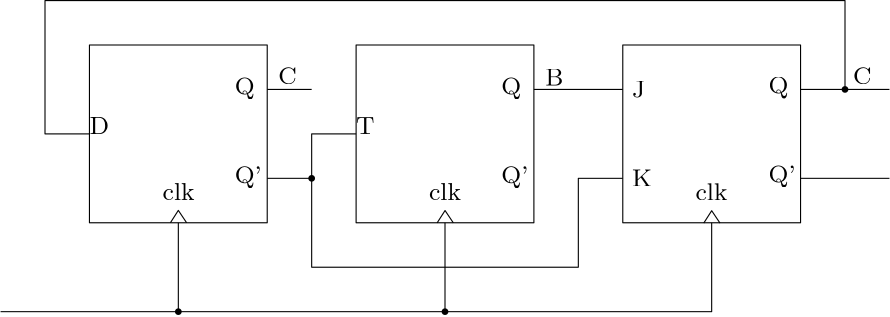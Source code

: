 <?xml version="1.0"?>
<!DOCTYPE ipe SYSTEM "ipe.dtd">
<ipe version="70218" creator="Ipe 7.2.28">
<info created="D:20241115203601" modified="D:20241118133637"/>
<ipestyle name="basic">
<symbol name="arrow/arc(spx)">
<path stroke="sym-stroke" fill="sym-stroke" pen="sym-pen">
0 0 m
-1 0.333 l
-1 -0.333 l
h
</path>
</symbol>
<symbol name="arrow/farc(spx)">
<path stroke="sym-stroke" fill="white" pen="sym-pen">
0 0 m
-1 0.333 l
-1 -0.333 l
h
</path>
</symbol>
<symbol name="arrow/ptarc(spx)">
<path stroke="sym-stroke" fill="sym-stroke" pen="sym-pen">
0 0 m
-1 0.333 l
-0.8 0 l
-1 -0.333 l
h
</path>
</symbol>
<symbol name="arrow/fptarc(spx)">
<path stroke="sym-stroke" fill="white" pen="sym-pen">
0 0 m
-1 0.333 l
-0.8 0 l
-1 -0.333 l
h
</path>
</symbol>
<symbol name="mark/circle(sx)" transformations="translations">
<path fill="sym-stroke">
0.6 0 0 0.6 0 0 e
0.4 0 0 0.4 0 0 e
</path>
</symbol>
<symbol name="mark/disk(sx)" transformations="translations">
<path fill="sym-stroke">
0.6 0 0 0.6 0 0 e
</path>
</symbol>
<symbol name="mark/fdisk(sfx)" transformations="translations">
<group>
<path fill="sym-fill">
0.5 0 0 0.5 0 0 e
</path>
<path fill="sym-stroke" fillrule="eofill">
0.6 0 0 0.6 0 0 e
0.4 0 0 0.4 0 0 e
</path>
</group>
</symbol>
<symbol name="mark/box(sx)" transformations="translations">
<path fill="sym-stroke" fillrule="eofill">
-0.6 -0.6 m
0.6 -0.6 l
0.6 0.6 l
-0.6 0.6 l
h
-0.4 -0.4 m
0.4 -0.4 l
0.4 0.4 l
-0.4 0.4 l
h
</path>
</symbol>
<symbol name="mark/square(sx)" transformations="translations">
<path fill="sym-stroke">
-0.6 -0.6 m
0.6 -0.6 l
0.6 0.6 l
-0.6 0.6 l
h
</path>
</symbol>
<symbol name="mark/fsquare(sfx)" transformations="translations">
<group>
<path fill="sym-fill">
-0.5 -0.5 m
0.5 -0.5 l
0.5 0.5 l
-0.5 0.5 l
h
</path>
<path fill="sym-stroke" fillrule="eofill">
-0.6 -0.6 m
0.6 -0.6 l
0.6 0.6 l
-0.6 0.6 l
h
-0.4 -0.4 m
0.4 -0.4 l
0.4 0.4 l
-0.4 0.4 l
h
</path>
</group>
</symbol>
<symbol name="mark/cross(sx)" transformations="translations">
<group>
<path fill="sym-stroke">
-0.43 -0.57 m
0.57 0.43 l
0.43 0.57 l
-0.57 -0.43 l
h
</path>
<path fill="sym-stroke">
-0.43 0.57 m
0.57 -0.43 l
0.43 -0.57 l
-0.57 0.43 l
h
</path>
</group>
</symbol>
<symbol name="arrow/fnormal(spx)">
<path stroke="sym-stroke" fill="white" pen="sym-pen">
0 0 m
-1 0.333 l
-1 -0.333 l
h
</path>
</symbol>
<symbol name="arrow/pointed(spx)">
<path stroke="sym-stroke" fill="sym-stroke" pen="sym-pen">
0 0 m
-1 0.333 l
-0.8 0 l
-1 -0.333 l
h
</path>
</symbol>
<symbol name="arrow/fpointed(spx)">
<path stroke="sym-stroke" fill="white" pen="sym-pen">
0 0 m
-1 0.333 l
-0.8 0 l
-1 -0.333 l
h
</path>
</symbol>
<symbol name="arrow/linear(spx)">
<path stroke="sym-stroke" pen="sym-pen">
-1 0.333 m
0 0 l
-1 -0.333 l
</path>
</symbol>
<symbol name="arrow/fdouble(spx)">
<path stroke="sym-stroke" fill="white" pen="sym-pen">
0 0 m
-1 0.333 l
-1 -0.333 l
h
-1 0 m
-2 0.333 l
-2 -0.333 l
h
</path>
</symbol>
<symbol name="arrow/double(spx)">
<path stroke="sym-stroke" fill="sym-stroke" pen="sym-pen">
0 0 m
-1 0.333 l
-1 -0.333 l
h
-1 0 m
-2 0.333 l
-2 -0.333 l
h
</path>
</symbol>
<symbol name="arrow/mid-normal(spx)">
<path stroke="sym-stroke" fill="sym-stroke" pen="sym-pen">
0.5 0 m
-0.5 0.333 l
-0.5 -0.333 l
h
</path>
</symbol>
<symbol name="arrow/mid-fnormal(spx)">
<path stroke="sym-stroke" fill="white" pen="sym-pen">
0.5 0 m
-0.5 0.333 l
-0.5 -0.333 l
h
</path>
</symbol>
<symbol name="arrow/mid-pointed(spx)">
<path stroke="sym-stroke" fill="sym-stroke" pen="sym-pen">
0.5 0 m
-0.5 0.333 l
-0.3 0 l
-0.5 -0.333 l
h
</path>
</symbol>
<symbol name="arrow/mid-fpointed(spx)">
<path stroke="sym-stroke" fill="white" pen="sym-pen">
0.5 0 m
-0.5 0.333 l
-0.3 0 l
-0.5 -0.333 l
h
</path>
</symbol>
<symbol name="arrow/mid-double(spx)">
<path stroke="sym-stroke" fill="sym-stroke" pen="sym-pen">
1 0 m
0 0.333 l
0 -0.333 l
h
0 0 m
-1 0.333 l
-1 -0.333 l
h
</path>
</symbol>
<symbol name="arrow/mid-fdouble(spx)">
<path stroke="sym-stroke" fill="white" pen="sym-pen">
1 0 m
0 0.333 l
0 -0.333 l
h
0 0 m
-1 0.333 l
-1 -0.333 l
h
</path>
</symbol>
<anglesize name="22.5 deg" value="22.5"/>
<anglesize name="30 deg" value="30"/>
<anglesize name="45 deg" value="45"/>
<anglesize name="60 deg" value="60"/>
<anglesize name="90 deg" value="90"/>
<arrowsize name="large" value="10"/>
<arrowsize name="small" value="5"/>
<arrowsize name="tiny" value="3"/>
<color name="blue" value="0 0 1"/>
<color name="brown" value="0.647 0.165 0.165"/>
<color name="darkblue" value="0 0 0.545"/>
<color name="darkcyan" value="0 0.545 0.545"/>
<color name="darkgray" value="0.663"/>
<color name="darkgreen" value="0 0.392 0"/>
<color name="darkmagenta" value="0.545 0 0.545"/>
<color name="darkorange" value="1 0.549 0"/>
<color name="darkred" value="0.545 0 0"/>
<color name="gold" value="1 0.843 0"/>
<color name="gray" value="0.745"/>
<color name="green" value="0 1 0"/>
<color name="lightblue" value="0.678 0.847 0.902"/>
<color name="lightcyan" value="0.878 1 1"/>
<color name="lightgray" value="0.827"/>
<color name="lightgreen" value="0.565 0.933 0.565"/>
<color name="lightyellow" value="1 1 0.878"/>
<color name="navy" value="0 0 0.502"/>
<color name="orange" value="1 0.647 0"/>
<color name="pink" value="1 0.753 0.796"/>
<color name="purple" value="0.627 0.125 0.941"/>
<color name="red" value="1 0 0"/>
<color name="seagreen" value="0.18 0.545 0.341"/>
<color name="turquoise" value="0.251 0.878 0.816"/>
<color name="violet" value="0.933 0.51 0.933"/>
<color name="yellow" value="1 1 0"/>
<dashstyle name="dash dot dotted" value="[4 2 1 2 1 2] 0"/>
<dashstyle name="dash dotted" value="[4 2 1 2] 0"/>
<dashstyle name="dashed" value="[4] 0"/>
<dashstyle name="dotted" value="[1 3] 0"/>
<gridsize name="10 pts (~3.5 mm)" value="10"/>
<gridsize name="14 pts (~5 mm)" value="14"/>
<gridsize name="16 pts (~6 mm)" value="16"/>
<gridsize name="20 pts (~7 mm)" value="20"/>
<gridsize name="28 pts (~10 mm)" value="28"/>
<gridsize name="32 pts (~12 mm)" value="32"/>
<gridsize name="4 pts" value="4"/>
<gridsize name="56 pts (~20 mm)" value="56"/>
<gridsize name="8 pts (~3 mm)" value="8"/>
<opacity name="10%" value="0.1"/>
<opacity name="30%" value="0.3"/>
<opacity name="50%" value="0.5"/>
<opacity name="75%" value="0.75"/>
<pen name="fat" value="1.2"/>
<pen name="heavier" value="0.8"/>
<pen name="ultrafat" value="2"/>
<symbolsize name="large" value="5"/>
<symbolsize name="small" value="2"/>
<symbolsize name="tiny" value="1.1"/>
<textsize name="Huge" value="\Huge"/>
<textsize name="LARGE" value="\LARGE"/>
<textsize name="Large" value="\Large"/>
<textsize name="footnote" value="\footnotesize"/>
<textsize name="huge" value="\huge"/>
<textsize name="large" value="\large"/>
<textsize name="script" value="\scriptsize"/>
<textsize name="small" value="\small"/>
<textsize name="tiny" value="\tiny"/>
<textstyle name="center" begin="\begin{center}" end="\end{center}"/>
<textstyle name="item" begin="\begin{itemize}\item{}" end="\end{itemize}"/>
<textstyle name="itemize" begin="\begin{itemize}" end="\end{itemize}"/>
<tiling name="falling" angle="-60" step="4" width="1"/>
<tiling name="rising" angle="30" step="4" width="1"/>
</ipestyle>
<page>
<layer name="alpha"/>
<view layers="alpha" active="alpha"/>
<path layer="alpha" stroke="black">
128 704 m
128 640 l
192 640 l
192 704 l
h
</path>
<path matrix="1 0 0 1 96 0" stroke="black">
128 704 m
128 640 l
192 640 l
192 704 l
h
</path>
<path matrix="1 0 0 1 192 0" stroke="black">
128 704 m
128 640 l
192 640 l
192 704 l
h
</path>
<path stroke="black">
192 688 m
208 688 l
</path>
<path stroke="black">
288 688 m
320 688 l
</path>
<path stroke="black">
352 640 m
352 608 l
96 608 l
</path>
<path stroke="black">
256 640 m
256 608 l
</path>
<path stroke="black">
160 640 m
160 608 l
</path>
<use name="mark/disk(sx)" pos="160 608" size="small" stroke="black"/>
<use name="mark/disk(sx)" pos="256 608" size="small" stroke="black"/>
<path stroke="black">
320 656 m
304 656 l
304 624 l
208 624 l
208 672 l
224 672 l
</path>
<path stroke="black">
192 656 m
208 656 l
</path>
<use name="mark/disk(sx)" pos="208 656" size="small" stroke="black"/>
<path stroke="black">
384 688 m
416 688 l
</path>
<path stroke="black">
384 656 m
416 656 l
</path>
<use name="mark/disk(sx)" pos="400 688" size="small" stroke="black"/>
<text matrix="1 0 0 1 4.26816 -1.80576" transformations="translations" pos="176 688" stroke="black" type="label" width="7.168" height="6.13" depth="1.74" valign="baseline" size="small">Q</text>
<text matrix="1 0 0 1 4.26816 -1.80576" transformations="translations" pos="176 656" stroke="black" type="label" width="9.727" height="6.23" depth="1.74" valign="baseline" size="small">Q&apos;</text>
<text matrix="1 0 0 1 -16 0" transformations="translations" pos="240 672" stroke="black" type="label" width="6.656" height="6.127" depth="0" valign="baseline" size="small">T</text>
<text transformations="translations" pos="128 672" stroke="black" type="label" width="7.039" height="6.127" depth="0" valign="baseline" size="small">D</text>
<path stroke="black">
128 672 m
112 672 l
112 720 l
400 720 l
400 688 l
</path>
<text matrix="1 0 0 1 -5.68934 8.15874" transformations="translations" pos="160 640" stroke="black" type="label" width="11.519" height="6.227" depth="0" valign="baseline" size="small">clk</text>
<text matrix="1 0 0 1 90.2177 8.1587" transformations="translations" pos="160 640" stroke="black" type="label" width="11.519" height="6.227" depth="0" valign="baseline" size="small">clk</text>
<text matrix="1 0 0 1 186.16 8.07017" transformations="translations" pos="160 640" stroke="black" type="label" width="11.519" height="6.227" depth="0" valign="baseline" size="small">clk</text>
<text matrix="1 0 0 1 100.268 -1.80576" transformations="translations" pos="176 688" stroke="black" type="label" width="7.168" height="6.13" depth="1.74" valign="baseline" size="small">Q</text>
<text matrix="1 0 0 1 100.268 -1.80576" transformations="translations" pos="176 656" stroke="black" type="label" width="9.727" height="6.23" depth="1.74" valign="baseline" size="small">Q&apos;</text>
<text matrix="1 0 0 1 -12.636 -2.90629" transformations="translations" pos="336 688" stroke="black" type="label" width="4.735" height="6.127" depth="0" valign="baseline" size="small">J</text>
<text matrix="1 0 0 1 -12.636 -2.90629" transformations="translations" pos="336 656" stroke="black" type="label" width="7.166" height="6.127" depth="0" valign="baseline" size="small">K</text>
<text matrix="1 0 0 1 196.466 -1.47774" transformations="translations" pos="176 688" stroke="black" type="label" width="7.168" height="6.13" depth="1.74" valign="baseline" size="small">Q</text>
<text matrix="1 0 0 1 196.466 -1.47774" transformations="translations" pos="176 656" stroke="black" type="label" width="9.727" height="6.23" depth="1.74" valign="baseline" size="small">Q&apos;</text>
<text matrix="1 0 0 1 -2.95488 -0.8208" transformations="translations" pos="405.861 690.725" stroke="black" type="label" width="6.656" height="6.127" depth="0" valign="baseline" size="small">C</text>
<text matrix="1 0 0 1 -2.43161 -2.62614" transformations="translations" pos="294.561 692.039" stroke="black" type="label" width="6.527" height="6.127" depth="0" valign="baseline" size="small">B</text>
<text matrix="1 0 0 1 0.631802 -1.51633" transformations="translations" pos="195.322 691.382" stroke="black" type="label" width="6.656" height="6.127" depth="0" valign="baseline" size="small">C</text>
<path stroke="black">
157.139 640.004 m
159.995 644.46 l
162.98 640.004 l
</path>
<path matrix="1 0 0 1 96.0223 -0.0469247" stroke="black">
157.139 640.004 m
159.995 644.46 l
162.98 640.004 l
</path>
<path matrix="1 0 0 1 192.013 -0.113269" stroke="black">
157.139 640.004 m
159.995 644.46 l
162.98 640.004 l
</path>
</page>
</ipe>
